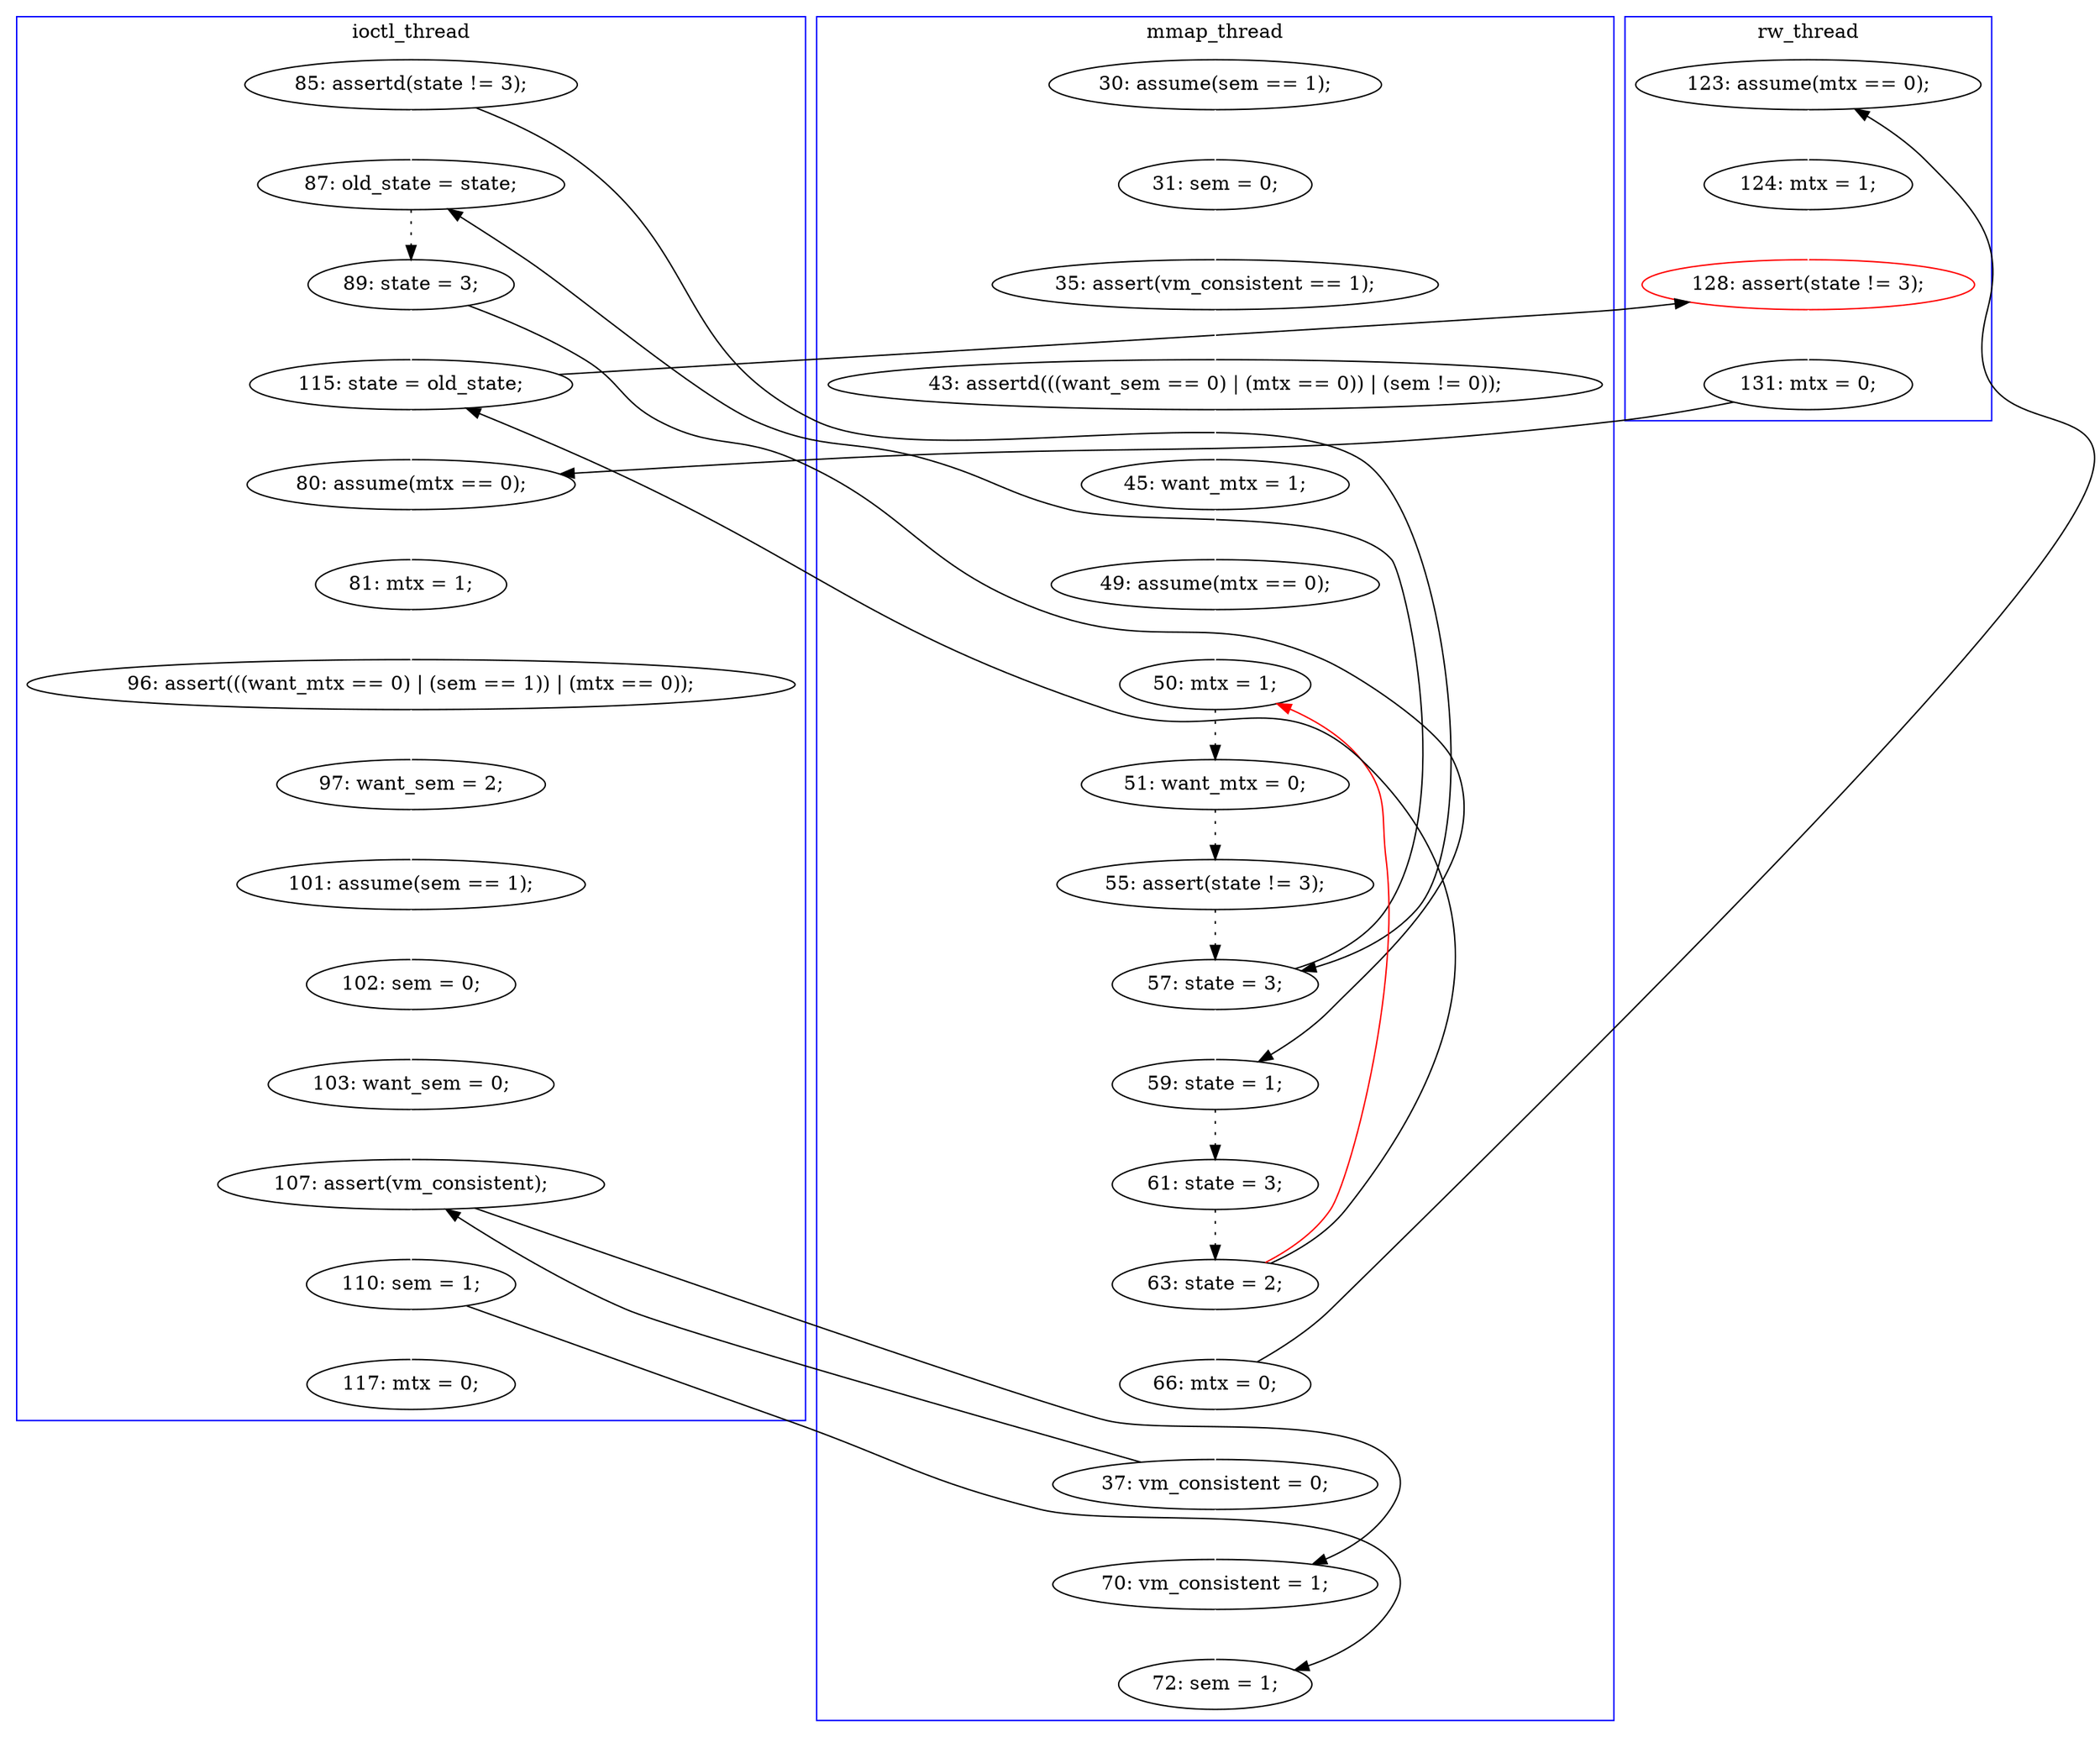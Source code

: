 digraph Counterexample {
	22 -> 23 [color = black, style = solid, constraint = false]
	11 -> 12 [color = white, style = solid]
	20 -> 23 [color = white, style = solid]
	17 -> 18 [color = white, style = solid]
	18 -> 19 [color = black, style = dotted]
	33 -> 36 [color = black, style = solid, constraint = false]
	33 -> 38 [color = white, style = solid]
	42 -> 43 [color = white, style = solid]
	23 -> 24 [color = black, style = dotted]
	31 -> 32 [color = white, style = solid]
	24 -> 33 [color = white, style = solid]
	34 -> 35 [color = white, style = solid]
	41 -> 42 [color = white, style = solid]
	26 -> 28 [color = black, style = dotted]
	35 -> 36 [color = white, style = solid]
	30 -> 18 [color = red, style = solid, constraint = false]
	13 -> 14 [color = white, style = solid]
	36 -> 37 [color = white, style = solid]
	45 -> 46 [color = white, style = solid]
	38 -> 39 [color = white, style = solid]
	48 -> 50 [color = white, style = solid]
	46 -> 47 [color = white, style = solid]
	28 -> 30 [color = black, style = dotted]
	12 -> 13 [color = white, style = solid]
	30 -> 31 [color = white, style = solid]
	30 -> 33 [color = black, style = solid, constraint = false]
	46 -> 48 [color = black, style = solid, constraint = false]
	47 -> 49 [color = white, style = solid]
	22 -> 26 [color = white, style = solid]
	32 -> 48 [color = white, style = solid]
	16 -> 17 [color = white, style = solid]
	37 -> 38 [color = black, style = solid, constraint = false]
	31 -> 34 [color = black, style = solid, constraint = false]
	14 -> 16 [color = white, style = solid]
	39 -> 41 [color = white, style = solid]
	21 -> 22 [color = black, style = dotted]
	20 -> 22 [color = black, style = solid, constraint = false]
	19 -> 21 [color = black, style = dotted]
	43 -> 44 [color = white, style = solid]
	44 -> 45 [color = white, style = solid]
	32 -> 46 [color = black, style = solid, constraint = false]
	47 -> 50 [color = black, style = solid, constraint = false]
	24 -> 26 [color = black, style = solid, constraint = false]
	subgraph cluster1 {
		label = mmap_thread
		color = blue
		11  [label = "30: assume(sem == 1);"]
		22  [label = "57: state = 3;"]
		14  [label = "43: assertd(((want_sem == 0) | (mtx == 0)) | (sem != 0));"]
		32  [label = "37: vm_consistent = 0;"]
		16  [label = "45: want_mtx = 1;"]
		50  [label = "72: sem = 1;"]
		17  [label = "49: assume(mtx == 0);"]
		19  [label = "51: want_mtx = 0;"]
		21  [label = "55: assert(state != 3);"]
		26  [label = "59: state = 1;"]
		31  [label = "66: mtx = 0;"]
		13  [label = "35: assert(vm_consistent == 1);"]
		28  [label = "61: state = 3;"]
		30  [label = "63: state = 2;"]
		18  [label = "50: mtx = 1;"]
		12  [label = "31: sem = 0;"]
		48  [label = "70: vm_consistent = 1;"]
	}
	subgraph cluster3 {
		label = rw_thread
		color = blue
		34  [label = "123: assume(mtx == 0);"]
		36  [label = "128: assert(state != 3);", color = red]
		35  [label = "124: mtx = 1;"]
		37  [label = "131: mtx = 0;"]
	}
	subgraph cluster2 {
		label = ioctl_thread
		color = blue
		44  [label = "102: sem = 0;"]
		46  [label = "107: assert(vm_consistent);"]
		42  [label = "97: want_sem = 2;"]
		41  [label = "96: assert(((want_mtx == 0) | (sem == 1)) | (mtx == 0));"]
		33  [label = "115: state = old_state;"]
		49  [label = "117: mtx = 0;"]
		20  [label = "85: assertd(state != 3);"]
		24  [label = "89: state = 3;"]
		45  [label = "103: want_sem = 0;"]
		47  [label = "110: sem = 1;"]
		23  [label = "87: old_state = state;"]
		43  [label = "101: assume(sem == 1);"]
		38  [label = "80: assume(mtx == 0);"]
		39  [label = "81: mtx = 1;"]
	}
}